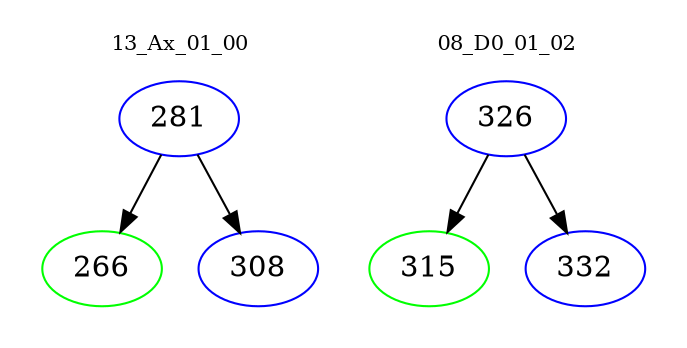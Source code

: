 digraph{
subgraph cluster_0 {
color = white
label = "13_Ax_01_00";
fontsize=10;
T0_281 [label="281", color="blue"]
T0_281 -> T0_266 [color="black"]
T0_266 [label="266", color="green"]
T0_281 -> T0_308 [color="black"]
T0_308 [label="308", color="blue"]
}
subgraph cluster_1 {
color = white
label = "08_D0_01_02";
fontsize=10;
T1_326 [label="326", color="blue"]
T1_326 -> T1_315 [color="black"]
T1_315 [label="315", color="green"]
T1_326 -> T1_332 [color="black"]
T1_332 [label="332", color="blue"]
}
}
